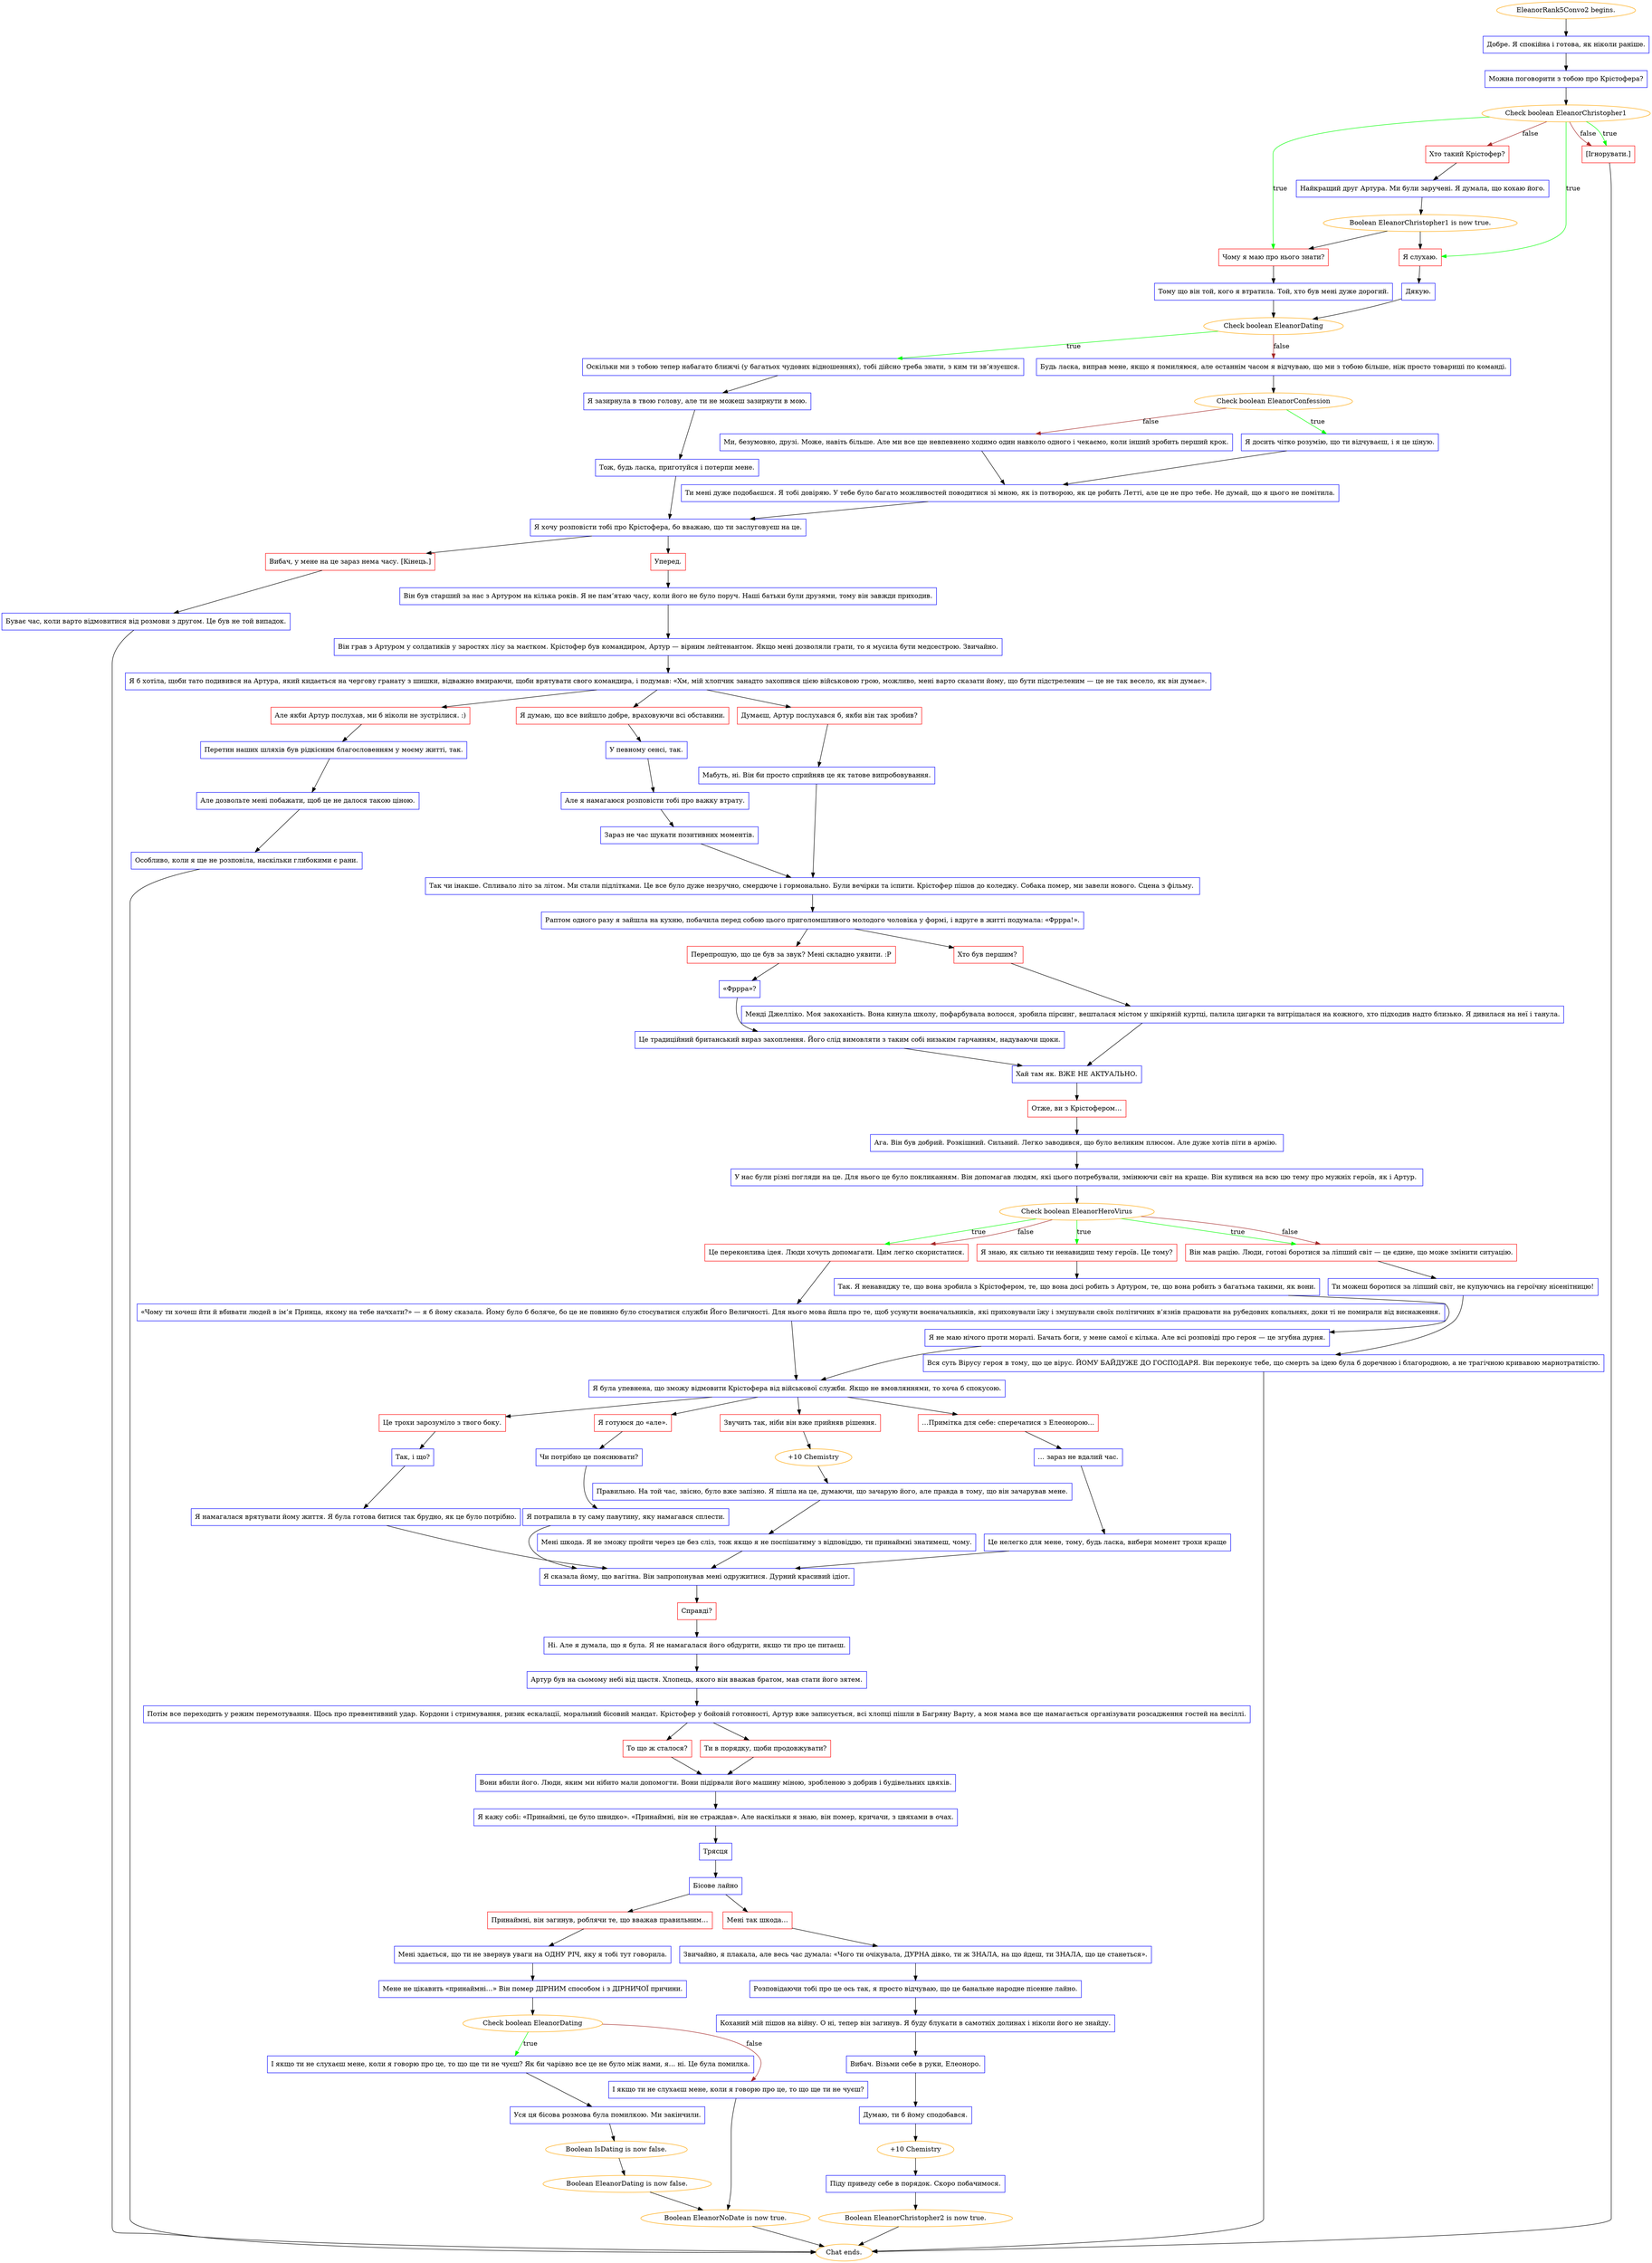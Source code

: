digraph {
	"EleanorRank5Convo2 begins." [color=orange];
		"EleanorRank5Convo2 begins." -> j3629221356;
	j3629221356 [label="Добре. Я спокійна і готова, як ніколи раніше.",shape=box,color=blue];
		j3629221356 -> j4078033162;
	j4078033162 [label="Можна поговорити з тобою про Крістофера?",shape=box,color=blue];
		j4078033162 -> j1969337026;
	j1969337026 [label="Check boolean EleanorChristopher1",color=orange];
		j1969337026 -> j711813913 [label=true,color=green];
		j1969337026 -> j2508255354 [label=true,color=green];
		j1969337026 -> j773651948 [label=true,color=green];
		j1969337026 -> j1616123013 [label=false,color=brown];
		j1969337026 -> j773651948 [label=false,color=brown];
	j711813913 [label="Я слухаю.",shape=box,color=red];
		j711813913 -> j1072612586;
	j2508255354 [label="Чому я маю про нього знати?",shape=box,color=red];
		j2508255354 -> j1788617808;
	j773651948 [label="[Ігнорувати.]",shape=box,color=red];
		j773651948 -> "Chat ends.";
	j1616123013 [label="Хто такий Крістофер?",shape=box,color=red];
		j1616123013 -> j658248603;
	j1072612586 [label="Дякую.",shape=box,color=blue];
		j1072612586 -> j3782144433;
	j1788617808 [label="Тому що він той, кого я втратила. Той, хто був мені дуже дорогий.",shape=box,color=blue];
		j1788617808 -> j3782144433;
	"Chat ends." [color=orange];
	j658248603 [label="Найкращий друг Артура. Ми були заручені. Я думала, що кохаю його.",shape=box,color=blue];
		j658248603 -> j2183637644;
	j3782144433 [label="Check boolean EleanorDating",color=orange];
		j3782144433 -> j4213534789 [label=true,color=green];
		j3782144433 -> j506288604 [label=false,color=brown];
	j2183637644 [label="Boolean EleanorChristopher1 is now true.",color=orange];
		j2183637644 -> j711813913;
		j2183637644 -> j2508255354;
	j4213534789 [label="Оскільки ми з тобою тепер набагато ближчі (у багатьох чудових відношеннях), тобі дійсно треба знати, з ким ти зв’язуєшся.",shape=box,color=blue];
		j4213534789 -> j238994095;
	j506288604 [label="Будь ласка, виправ мене, якщо я помиляюся, але останнім часом я відчуваю, що ми з тобою більше, ніж просто товариші по команді.",shape=box,color=blue];
		j506288604 -> j795695089;
	j238994095 [label="Я зазирнула в твою голову, але ти не можеш зазирнути в мою.",shape=box,color=blue];
		j238994095 -> j1177028003;
	j795695089 [label="Check boolean EleanorConfession",color=orange];
		j795695089 -> j864498171 [label=true,color=green];
		j795695089 -> j4049316911 [label=false,color=brown];
	j1177028003 [label="Тож, будь ласка, приготуйся і потерпи мене.",shape=box,color=blue];
		j1177028003 -> j1730666922;
	j864498171 [label="Я досить чітко розумію, що ти відчуваєш, і я це ціную.",shape=box,color=blue];
		j864498171 -> j3515160743;
	j4049316911 [label="Ми, безумовно, друзі. Може, навіть більше. Але ми все ще невпевнено ходимо один навколо одного і чекаємо, коли інший зробить перший крок.",shape=box,color=blue];
		j4049316911 -> j3515160743;
	j1730666922 [label="Я хочу розповісти тобі про Крістофера, бо вважаю, що ти заслуговуєш на це.",shape=box,color=blue];
		j1730666922 -> j4142393827;
		j1730666922 -> j2412879946;
	j3515160743 [label="Ти мені дуже подобаєшся. Я тобі довіряю. У тебе було багато можливостей поводитися зі мною, як із потворою, як це робить Летті, але це не про тебе. Не думай, що я цього не помітила.",shape=box,color=blue];
		j3515160743 -> j1730666922;
	j4142393827 [label="Уперед.",shape=box,color=red];
		j4142393827 -> j4224067053;
	j2412879946 [label="Вибач, у мене на це зараз нема часу. [Кінець.]",shape=box,color=red];
		j2412879946 -> j2246715446;
	j4224067053 [label="Він був старший за нас з Артуром на кілька років. Я не пам’ятаю часу, коли його не було поруч. Наші батьки були друзями, тому він завжди приходив.",shape=box,color=blue];
		j4224067053 -> j235867447;
	j2246715446 [label="Буває час, коли варто відмовитися від розмови з другом. Це був не той випадок.",shape=box,color=blue];
		j2246715446 -> "Chat ends.";
	j235867447 [label="Він грав з Артуром у солдатиків у заростях лісу за маєтком. Крістофер був командиром, Артур — вірним лейтенантом. Якщо мені дозволяли грати, то я мусила бути медсестрою. Звичайно.",shape=box,color=blue];
		j235867447 -> j3477136403;
	j3477136403 [label="Я б хотіла, щоби тато подивився на Артура, який кидається на чергову гранату з шишки, відважно вмираючи, щоби врятувати свого командира, і подумав: «Хм, мій хлопчик занадто захопився цією військовою грою, можливо, мені варто сказати йому, що бути підстреленим — це не так весело, як він думає».",shape=box,color=blue];
		j3477136403 -> j1274046308;
		j3477136403 -> j175247292;
		j3477136403 -> j74844938;
	j1274046308 [label="Думаєш, Артур послухався б, якби він так зробив?",shape=box,color=red];
		j1274046308 -> j181899599;
	j175247292 [label="Я думаю, що все вийшло добре, враховуючи всі обставини.",shape=box,color=red];
		j175247292 -> j4194035717;
	j74844938 [label="Але якби Артур послухав, ми б ніколи не зустрілися. :)",shape=box,color=red];
		j74844938 -> j2058098685;
	j181899599 [label="Мабуть, ні. Він би просто сприйняв це як татове випробовування.",shape=box,color=blue];
		j181899599 -> j105487941;
	j4194035717 [label="У певному сенсі, так.",shape=box,color=blue];
		j4194035717 -> j2561691507;
	j2058098685 [label="Перетин наших шляхів був рідкісним благословенням у моєму житті, так.",shape=box,color=blue];
		j2058098685 -> j895275618;
	j105487941 [label="Так чи інакше. Спливало літо за літом. Ми стали підлітками. Це все було дуже незручно, смердюче і гормонально. Були вечірки та іспити. Крістофер пішов до коледжу. Собака помер, ми завели нового. Сцена з фільму. ",shape=box,color=blue];
		j105487941 -> j2436198671;
	j2561691507 [label="Але я намагаюся розповісти тобі про важку втрату.",shape=box,color=blue];
		j2561691507 -> j2027184764;
	j895275618 [label="Але дозвольте мені побажати, щоб це не далося такою ціною.",shape=box,color=blue];
		j895275618 -> j4223253462;
	j2436198671 [label="Раптом одного разу я зайшла на кухню, побачила перед собою цього приголомшливого молодого чоловіка у формі, і вдруге в житті подумала: «Фррра!».",shape=box,color=blue];
		j2436198671 -> j3555770626;
		j2436198671 -> j3012284888;
	j2027184764 [label="Зараз не час шукати позитивних моментів.",shape=box,color=blue];
		j2027184764 -> j105487941;
	j4223253462 [label="Особливо, коли я ще не розповіла, наскільки глибокими є рани.",shape=box,color=blue];
		j4223253462 -> "Chat ends.";
	j3555770626 [label="Перепрошую, що це був за звук? Мені складно уявити. :P",shape=box,color=red];
		j3555770626 -> j3010995173;
	j3012284888 [label="Хто був першим? ",shape=box,color=red];
		j3012284888 -> j3830360868;
	j3010995173 [label="«Фррра»?",shape=box,color=blue];
		j3010995173 -> j2519760534;
	j3830360868 [label="Менді Джелліко. Моя закоханість. Вона кинула школу, пофарбувала волосся, зробила пірсинг, вешталася містом у шкіряній куртці, палила цигарки та витріщалася на кожного, хто підходив надто близько. Я дивилася на неї і танула.",shape=box,color=blue];
		j3830360868 -> j2631036615;
	j2519760534 [label="Це традиційний британський вираз захоплення. Його слід вимовляти з таким собі низьким гарчанням, надуваючи щоки.",shape=box,color=blue];
		j2519760534 -> j2631036615;
	j2631036615 [label="Хай там як. ВЖЕ НЕ АКТУАЛЬНО.",shape=box,color=blue];
		j2631036615 -> j3212693384;
	j3212693384 [label="Отже, ви з Крістофером…",shape=box,color=red];
		j3212693384 -> j1370647149;
	j1370647149 [label="Ага. Він був добрий. Розкішний. Сильний. Легко заводився, що було великим плюсом. Але дуже хотів піти в армію. ",shape=box,color=blue];
		j1370647149 -> j3213548194;
	j3213548194 [label="У нас були різні погляди на це. Для нього це було покликанням. Він допомагав людям, які цього потребували, змінюючи світ на краще. Він купився на всю цю тему про мужніх героїв, як і Артур. ",shape=box,color=blue];
		j3213548194 -> j4212757687;
	j4212757687 [label="Check boolean EleanorHeroVirus",color=orange];
		j4212757687 -> j3324204574 [label=true,color=green];
		j4212757687 -> j547471582 [label=true,color=green];
		j4212757687 -> j65774031 [label=true,color=green];
		j4212757687 -> j547471582 [label=false,color=brown];
		j4212757687 -> j65774031 [label=false,color=brown];
	j3324204574 [label="Я знаю, як сильно ти ненавидиш тему героїв. Це тому?",shape=box,color=red];
		j3324204574 -> j1782308807;
	j547471582 [label="Він мав рацію. Люди, готові боротися за ліпший світ — це єдине, що може змінити ситуацію.",shape=box,color=red];
		j547471582 -> j1481322038;
	j65774031 [label="Це переконлива ідея. Люди хочуть допомагати. Цим легко скористатися.",shape=box,color=red];
		j65774031 -> j3504602044;
	j1782308807 [label="Так. Я ненавиджу те, що вона зробила з Крістофером, те, що вона досі робить з Артуром, те, що вона робить з багатьма такими, як вони.",shape=box,color=blue];
		j1782308807 -> j3521275672;
	j1481322038 [label="Ти можеш боротися за ліпший світ, не купуючись на героїчну нісенітницю!",shape=box,color=blue];
		j1481322038 -> j2008246896;
	j3504602044 [label="«Чому ти хочеш йти й вбивати людей в ім’я Принца, якому на тебе начхати?» — я б йому сказала. Йому було б боляче, бо це не повинно було стосуватися служби Його Величності. Для нього мова йшла про те, щоб усунути воєначальників, які приховували їжу і змушували своїх політичних в’язнів працювати на рубедових копальнях, доки ті не помирали від виснаження.",shape=box,color=blue];
		j3504602044 -> j2099079090;
	j3521275672 [label="Я не маю нічого проти моралі. Бачать боги, у мене самої є кілька. Але всі розповіді про героя — це згубна дурня.",shape=box,color=blue];
		j3521275672 -> j2099079090;
	j2008246896 [label="Вся суть Вірусу героя в тому, що це вірус. ЙОМУ БАЙДУЖЕ ДО ГОСПОДАРЯ. Він переконує тебе, що смерть за ідею була б доречною і благородною, а не трагічною кривавою марнотратністю.",shape=box,color=blue];
		j2008246896 -> "Chat ends.";
	j2099079090 [label="Я була упевнена, що зможу відмовити Крістофера від військової служби. Якщо не вмовляннями, то хоча б спокусою.",shape=box,color=blue];
		j2099079090 -> j3258428093;
		j2099079090 -> j2525469663;
		j2099079090 -> j2184254284;
		j2099079090 -> j3369088959;
	j3258428093 [label="Це трохи зарозуміло з твого боку.",shape=box,color=red];
		j3258428093 -> j3600075725;
	j2525469663 [label="Я готуюся до «але».",shape=box,color=red];
		j2525469663 -> j803818913;
	j2184254284 [label="Звучить так, ніби він вже прийняв рішення.",shape=box,color=red];
		j2184254284 -> j1987829364;
	j3369088959 [label="…Примітка для себе: сперечатися з Елеонорою…",shape=box,color=red];
		j3369088959 -> j2514508219;
	j3600075725 [label="Так, і що?",shape=box,color=blue];
		j3600075725 -> j50585041;
	j803818913 [label="Чи потрібно це пояснювати?",shape=box,color=blue];
		j803818913 -> j157301707;
	j1987829364 [label="+10 Chemistry",color=orange];
		j1987829364 -> j2980471770;
	j2514508219 [label="… зараз не вдалий час.",shape=box,color=blue];
		j2514508219 -> j1943536217;
	j50585041 [label="Я намагалася врятувати йому життя. Я була готова битися так брудно, як це було потрібно.",shape=box,color=blue];
		j50585041 -> j3505177054;
	j157301707 [label="Я потрапила в ту саму павутину, яку намагався сплести.",shape=box,color=blue];
		j157301707 -> j3505177054;
	j2980471770 [label="Правильно. На той час, звісно, було вже запізно. Я пішла на це, думаючи, що зачарую його, але правда в тому, що він зачарував мене.",shape=box,color=blue];
		j2980471770 -> j3650147148;
	j1943536217 [label="Це нелегко для мене, тому, будь ласка, вибери момент трохи краще",shape=box,color=blue];
		j1943536217 -> j3505177054;
	j3505177054 [label="Я сказала йому, що вагітна. Він запропонував мені одружитися. Дурний красивий ідіот.",shape=box,color=blue];
		j3505177054 -> j3700676783;
	j3650147148 [label="Мені шкода. Я не зможу пройти через це без сліз, тож якщо я не поспішатиму з відповіддю, ти принаймні знатимеш, чому.",shape=box,color=blue];
		j3650147148 -> j3505177054;
	j3700676783 [label="Справді?",shape=box,color=red];
		j3700676783 -> j1281126516;
	j1281126516 [label="Ні. Але я думала, що я була. Я не намагалася його обдурити, якщо ти про це питаєш.",shape=box,color=blue];
		j1281126516 -> j1234983967;
	j1234983967 [label="Артур був на сьомому небі від щастя. Хлопець, якого він вважав братом, мав стати його зятем.",shape=box,color=blue];
		j1234983967 -> j4137160370;
	j4137160370 [label="Потім все переходить у режим перемотування. Щось про превентивний удар. Кордони і стримування, ризик ескалації, моральний бісовий мандат. Крістофер у бойовій готовності, Артур вже записується, всі хлопці пішли в Багряну Варту, а моя мама все ще намагається організувати розсадження гостей на весіллі.",shape=box,color=blue];
		j4137160370 -> j3877796197;
		j4137160370 -> j1717869338;
	j3877796197 [label="То що ж сталося?",shape=box,color=red];
		j3877796197 -> j3806837872;
	j1717869338 [label="Ти в порядку, щоби продовжувати?",shape=box,color=red];
		j1717869338 -> j3806837872;
	j3806837872 [label="Вони вбили його. Люди, яким ми нібито мали допомогти. Вони підірвали його машину міною, зробленою з добрив і будівельних цвяхів.",shape=box,color=blue];
		j3806837872 -> j1155176537;
	j1155176537 [label="Я кажу собі: «Принаймні, це було швидко». «Принаймні, він не страждав». Але наскільки я знаю, він помер, кричачи, з цвяхами в очах.",shape=box,color=blue];
		j1155176537 -> j2035700286;
	j2035700286 [label="Трясця",shape=box,color=blue];
		j2035700286 -> j70984021;
	j70984021 [label="Бісове лайно",shape=box,color=blue];
		j70984021 -> j3399021098;
		j70984021 -> j437608809;
	j3399021098 [label="Принаймні, він загинув, роблячи те, що вважав правильним…",shape=box,color=red];
		j3399021098 -> j1070474985;
	j437608809 [label="Мені так шкода…",shape=box,color=red];
		j437608809 -> j869046459;
	j1070474985 [label="Мені здається, що ти не звернув уваги на ОДНУ РІЧ, яку я тобі тут говорила.",shape=box,color=blue];
		j1070474985 -> j1120329058;
	j869046459 [label="Звичайно, я плакала, але весь час думала: «Чого ти очікувала, ДУРНА дівко, ти ж ЗНАЛА, на що йдеш, ти ЗНАЛА, що це станеться».",shape=box,color=blue];
		j869046459 -> j2084746395;
	j1120329058 [label="Мене не цікавить «принаймні…» Він помер ДІРНИМ способом і з ДІРНИЧОЇ причини.",shape=box,color=blue];
		j1120329058 -> j425773188;
	j2084746395 [label="Розповідаючи тобі про це ось так, я просто відчуваю, що це банальне народне пісенне лайно.",shape=box,color=blue];
		j2084746395 -> j1284441289;
	j425773188 [label="Check boolean EleanorDating",color=orange];
		j425773188 -> j251544067 [label=true,color=green];
		j425773188 -> j151855140 [label=false,color=brown];
	j1284441289 [label="Коханий мій пішов на війну. О ні, тепер він загинув. Я буду блукати в самотніх долинах і ніколи його не знайду.",shape=box,color=blue];
		j1284441289 -> j480651492;
	j251544067 [label="І якщо ти не слухаєш мене, коли я говорю про це, то що ще ти не чуєш? Як би чарівно все це не було між нами, я… ні. Це була помилка.",shape=box,color=blue];
		j251544067 -> j4150191065;
	j151855140 [label="І якщо ти не слухаєш мене, коли я говорю про це, то що ще ти не чуєш?",shape=box,color=blue];
		j151855140 -> j2728200779;
	j480651492 [label="Вибач. Візьми себе в руки, Елеоноро.",shape=box,color=blue];
		j480651492 -> j1807199192;
	j4150191065 [label="Уся ця бісова розмова була помилкою. Ми закінчили.",shape=box,color=blue];
		j4150191065 -> j3127028283;
	j2728200779 [label="Boolean EleanorNoDate is now true.",color=orange];
		j2728200779 -> "Chat ends.";
	j1807199192 [label="Думаю, ти б йому сподобався.",shape=box,color=blue];
		j1807199192 -> j160828835;
	j3127028283 [label="Boolean IsDating is now false.",color=orange];
		j3127028283 -> j3856107511;
	j160828835 [label="+10 Chemistry",color=orange];
		j160828835 -> j3750614225;
	j3856107511 [label="Boolean EleanorDating is now false.",color=orange];
		j3856107511 -> j2728200779;
	j3750614225 [label="Піду приведу себе в порядок. Скоро побачимося.",shape=box,color=blue];
		j3750614225 -> j1193419706;
	j1193419706 [label="Boolean EleanorChristopher2 is now true.",color=orange];
		j1193419706 -> "Chat ends.";
}